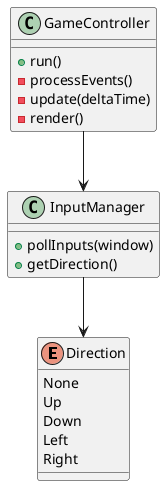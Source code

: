 @startuml GameLoopExtended

enum Direction {
    None
    Up
    Down
    Left
    Right
}

class GameController {
    +run()
    -processEvents()
    -update(deltaTime)
    -render()
}

class InputManager {
    +pollInputs(window)
    +getDirection()
}

GameController --> InputManager
InputManager --> Direction

@enduml
